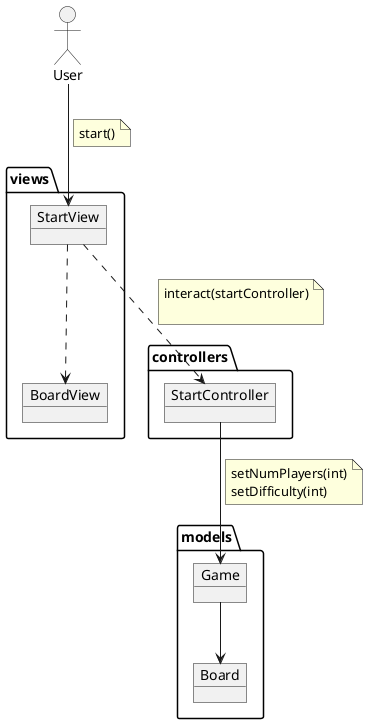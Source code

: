 
@startuml start
allow_mixing

actor User

package controllers  {

    object  StartController{

    }
}


package models  {

    object  Board{

    }

    object Game{

    }

    Game --> Board

}


package views {
    object BoardView{

    }

    object StartView{

    }


}

User --> StartView
note on link
    start()
end note

StartView ..> BoardView

StartView ..> StartController
note on link
    interact(startController)

end note
StartController --> Game
note on link
    setNumPlayers(int)
    setDifficulty(int)
end note

@enduml
